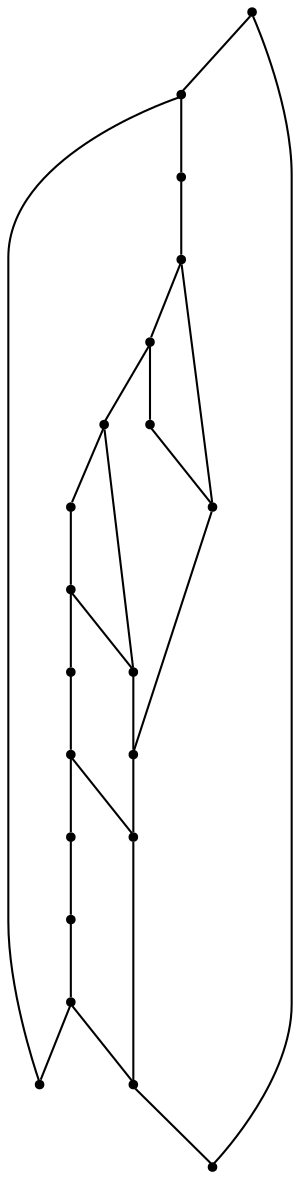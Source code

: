 graph {
  node [shape=point,comment="{\"directed\":false,\"doi\":\"10.1007/978-3-540-24595-7_36\",\"figure\":\"1 (2)\"}"]

  v0 [pos="631.6383198582848,882.0625259762718"]
  v1 [pos="631.6383198582848,942.8125018165224"]
  v2 [pos="631.6383198582848,828.0624980018251"]
  v3 [pos="631.6383198582848,774.0625018165224"]
  v4 [pos="557.3745071765989,976.5624954586937"]
  v5 [pos="483.1107024436773,1010.3125208900087"]
  v6 [pos="597.882047147529,882.0625259762718"]
  v7 [pos="564.1257744367733,821.3124865577333"]
  v8 [pos="503.36447242914244,760.5625107174827"]
  v9 [pos="489.8619458575581,706.5624827430361"]
  v10 [pos="543.8720044513082,801.0625158037458"]
  v11 [pos="523.6182265170785,780.8124814714703"]
  v12 [pos="496.6132131177325,794.31247257051"]
  v13 [pos="489.8619458575581,828.0624980018251"]
  v14 [pos="415.5981331758721,821.3124865577333"]
  v15 [pos="489.8619458575581,909.0624763852073"]
  v16 [pos="489.8619458575581,868.5624712989443"]
  v17 [pos="442.60317042151166,929.3125107174827"]
  v18 [pos="361.58809047965116,929.3125107174827"]
  v19 [pos="402.0956304505814,929.3125107174827"]
  v20 [pos="361.58809047965116,780.8124814714703"]

  v0 -- v1 [id="-1",pos="631.6383198582848,882.0625259762718 631.6383198582848,942.8125018165224 631.6383198582848,942.8125018165224 631.6383198582848,942.8125018165224"]
  v18 -- v20 [id="-2",pos="361.58809047965116,929.3125107174827 361.58809047965116,780.8124814714703 361.58809047965116,780.8124814714703 361.58809047965116,780.8124814714703"]
  v20 -- v9 [id="-3",pos="361.58809047965116,780.8124814714703 489.8619458575581,706.5624827430361 489.8619458575581,706.5624827430361 489.8619458575581,706.5624827430361"]
  v14 -- v20 [id="-4",pos="415.5981331758721,821.3124865577333 361.58809047965116,780.8124814714703 361.58809047965116,780.8124814714703 361.58809047965116,780.8124814714703"]
  v17 -- v15 [id="-5",pos="442.60317042151166,929.3125107174827 489.8619458575581,909.0624763852073 489.8619458575581,909.0624763852073 489.8619458575581,909.0624763852073"]
  v17 -- v19 [id="-6",pos="442.60317042151166,929.3125107174827 402.0956304505814,929.3125107174827 402.0956304505814,929.3125107174827 402.0956304505814,929.3125107174827"]
  v19 -- v18 [id="-7",pos="402.0956304505814,929.3125107174827 361.58809047965116,929.3125107174827 361.58809047965116,929.3125107174827 361.58809047965116,929.3125107174827"]
  v5 -- v18 [id="-8",pos="483.1107024436773,1010.3125208900087 361.58809047965116,929.3125107174827 361.58809047965116,929.3125107174827 361.58809047965116,929.3125107174827"]
  v5 -- v17 [id="-9",pos="483.1107024436773,1010.3125208900087 442.60317042151166,929.3125107174827 442.60317042151166,929.3125107174827 442.60317042151166,929.3125107174827"]
  v15 -- v16 [id="-10",pos="489.8619458575581,909.0624763852073 489.8619458575581,868.5624712989443 489.8619458575581,868.5624712989443 489.8619458575581,868.5624712989443"]
  v16 -- v13 [id="-11",pos="489.8619458575581,868.5624712989443 489.8619458575581,828.0624980018251 489.8619458575581,828.0624980018251 489.8619458575581,828.0624980018251"]
  v15 -- v14 [id="-12",pos="489.8619458575581,909.0624763852073 415.5981331758721,821.3124865577333 415.5981331758721,821.3124865577333 415.5981331758721,821.3124865577333"]
  v13 -- v14 [id="-13",pos="489.8619458575581,828.0624980018251 415.5981331758721,821.3124865577333 415.5981331758721,821.3124865577333 415.5981331758721,821.3124865577333"]
  v13 -- v12 [id="-14",pos="489.8619458575581,828.0624980018251 496.6132131177325,794.31247257051 496.6132131177325,794.31247257051 496.6132131177325,794.31247257051"]
  v12 -- v8 [id="-15",pos="496.6132131177325,794.31247257051 503.36447242914244,760.5625107174827 503.36447242914244,760.5625107174827 503.36447242914244,760.5625107174827"]
  v9 -- v3 [id="-16",pos="489.8619458575581,706.5624827430361 631.6383198582848,774.0625018165224 631.6383198582848,774.0625018165224 631.6383198582848,774.0625018165224"]
  v8 -- v11 [id="-17",pos="503.36447242914244,760.5625107174827 523.6182265170785,780.8124814714703 523.6182265170785,780.8124814714703 523.6182265170785,780.8124814714703"]
  v11 -- v10 [id="-18",pos="523.6182265170785,780.8124814714703 543.8720044513082,801.0625158037458 543.8720044513082,801.0625158037458 543.8720044513082,801.0625158037458"]
  v10 -- v7 [id="-19",pos="543.8720044513082,801.0625158037458 564.1257744367733,821.3124865577333 564.1257744367733,821.3124865577333 564.1257744367733,821.3124865577333"]
  v8 -- v9 [id="-20",pos="503.36447242914244,760.5625107174827 489.8619458575581,706.5624827430361 489.8619458575581,706.5624827430361 489.8619458575581,706.5624827430361"]
  v7 -- v3 [id="-21",pos="564.1257744367733,821.3124865577333 631.6383198582848,774.0625018165224 631.6383198582848,774.0625018165224 631.6383198582848,774.0625018165224"]
  v7 -- v6 [id="-22",pos="564.1257744367733,821.3124865577333 597.882047147529,882.0625259762718 597.882047147529,882.0625259762718 597.882047147529,882.0625259762718"]
  v6 -- v1 [id="-23",pos="597.882047147529,882.0625259762718 631.6383198582848,942.8125018165224 631.6383198582848,942.8125018165224 631.6383198582848,942.8125018165224"]
  v1 -- v4 [id="-24",pos="631.6383198582848,942.8125018165224 557.3745071765989,976.5624954586937 557.3745071765989,976.5624954586937 557.3745071765989,976.5624954586937"]
  v4 -- v5 [id="-25",pos="557.3745071765989,976.5624954586937 483.1107024436773,1010.3125208900087 483.1107024436773,1010.3125208900087 483.1107024436773,1010.3125208900087"]
  v3 -- v2 [id="-26",pos="631.6383198582848,774.0625018165224 631.6383198582848,828.0624980018251 631.6383198582848,828.0624980018251 631.6383198582848,828.0624980018251"]
  v2 -- v0 [id="-27",pos="631.6383198582848,828.0624980018251 631.6383198582848,882.0625259762718 631.6383198582848,882.0625259762718 631.6383198582848,882.0625259762718"]
}